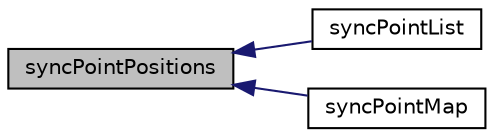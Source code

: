 digraph "syncPointPositions"
{
  bgcolor="transparent";
  edge [fontname="Helvetica",fontsize="10",labelfontname="Helvetica",labelfontsize="10"];
  node [fontname="Helvetica",fontsize="10",shape=record];
  rankdir="LR";
  Node1 [label="syncPointPositions",height=0.2,width=0.4,color="black", fillcolor="grey75", style="filled", fontcolor="black"];
  Node1 -> Node2 [dir="back",color="midnightblue",fontsize="10",style="solid",fontname="Helvetica"];
  Node2 [label="syncPointList",height=0.2,width=0.4,color="black",URL="$a02620.html#ac6ac0d60ad15a1137fba0f7e76547562",tooltip="Synchronize values on all mesh points. "];
  Node1 -> Node3 [dir="back",color="midnightblue",fontsize="10",style="solid",fontname="Helvetica"];
  Node3 [label="syncPointMap",height=0.2,width=0.4,color="black",URL="$a02620.html#ad864588aa293408657c82bc7b7916b8e",tooltip="Synchronize values on selected points. "];
}
